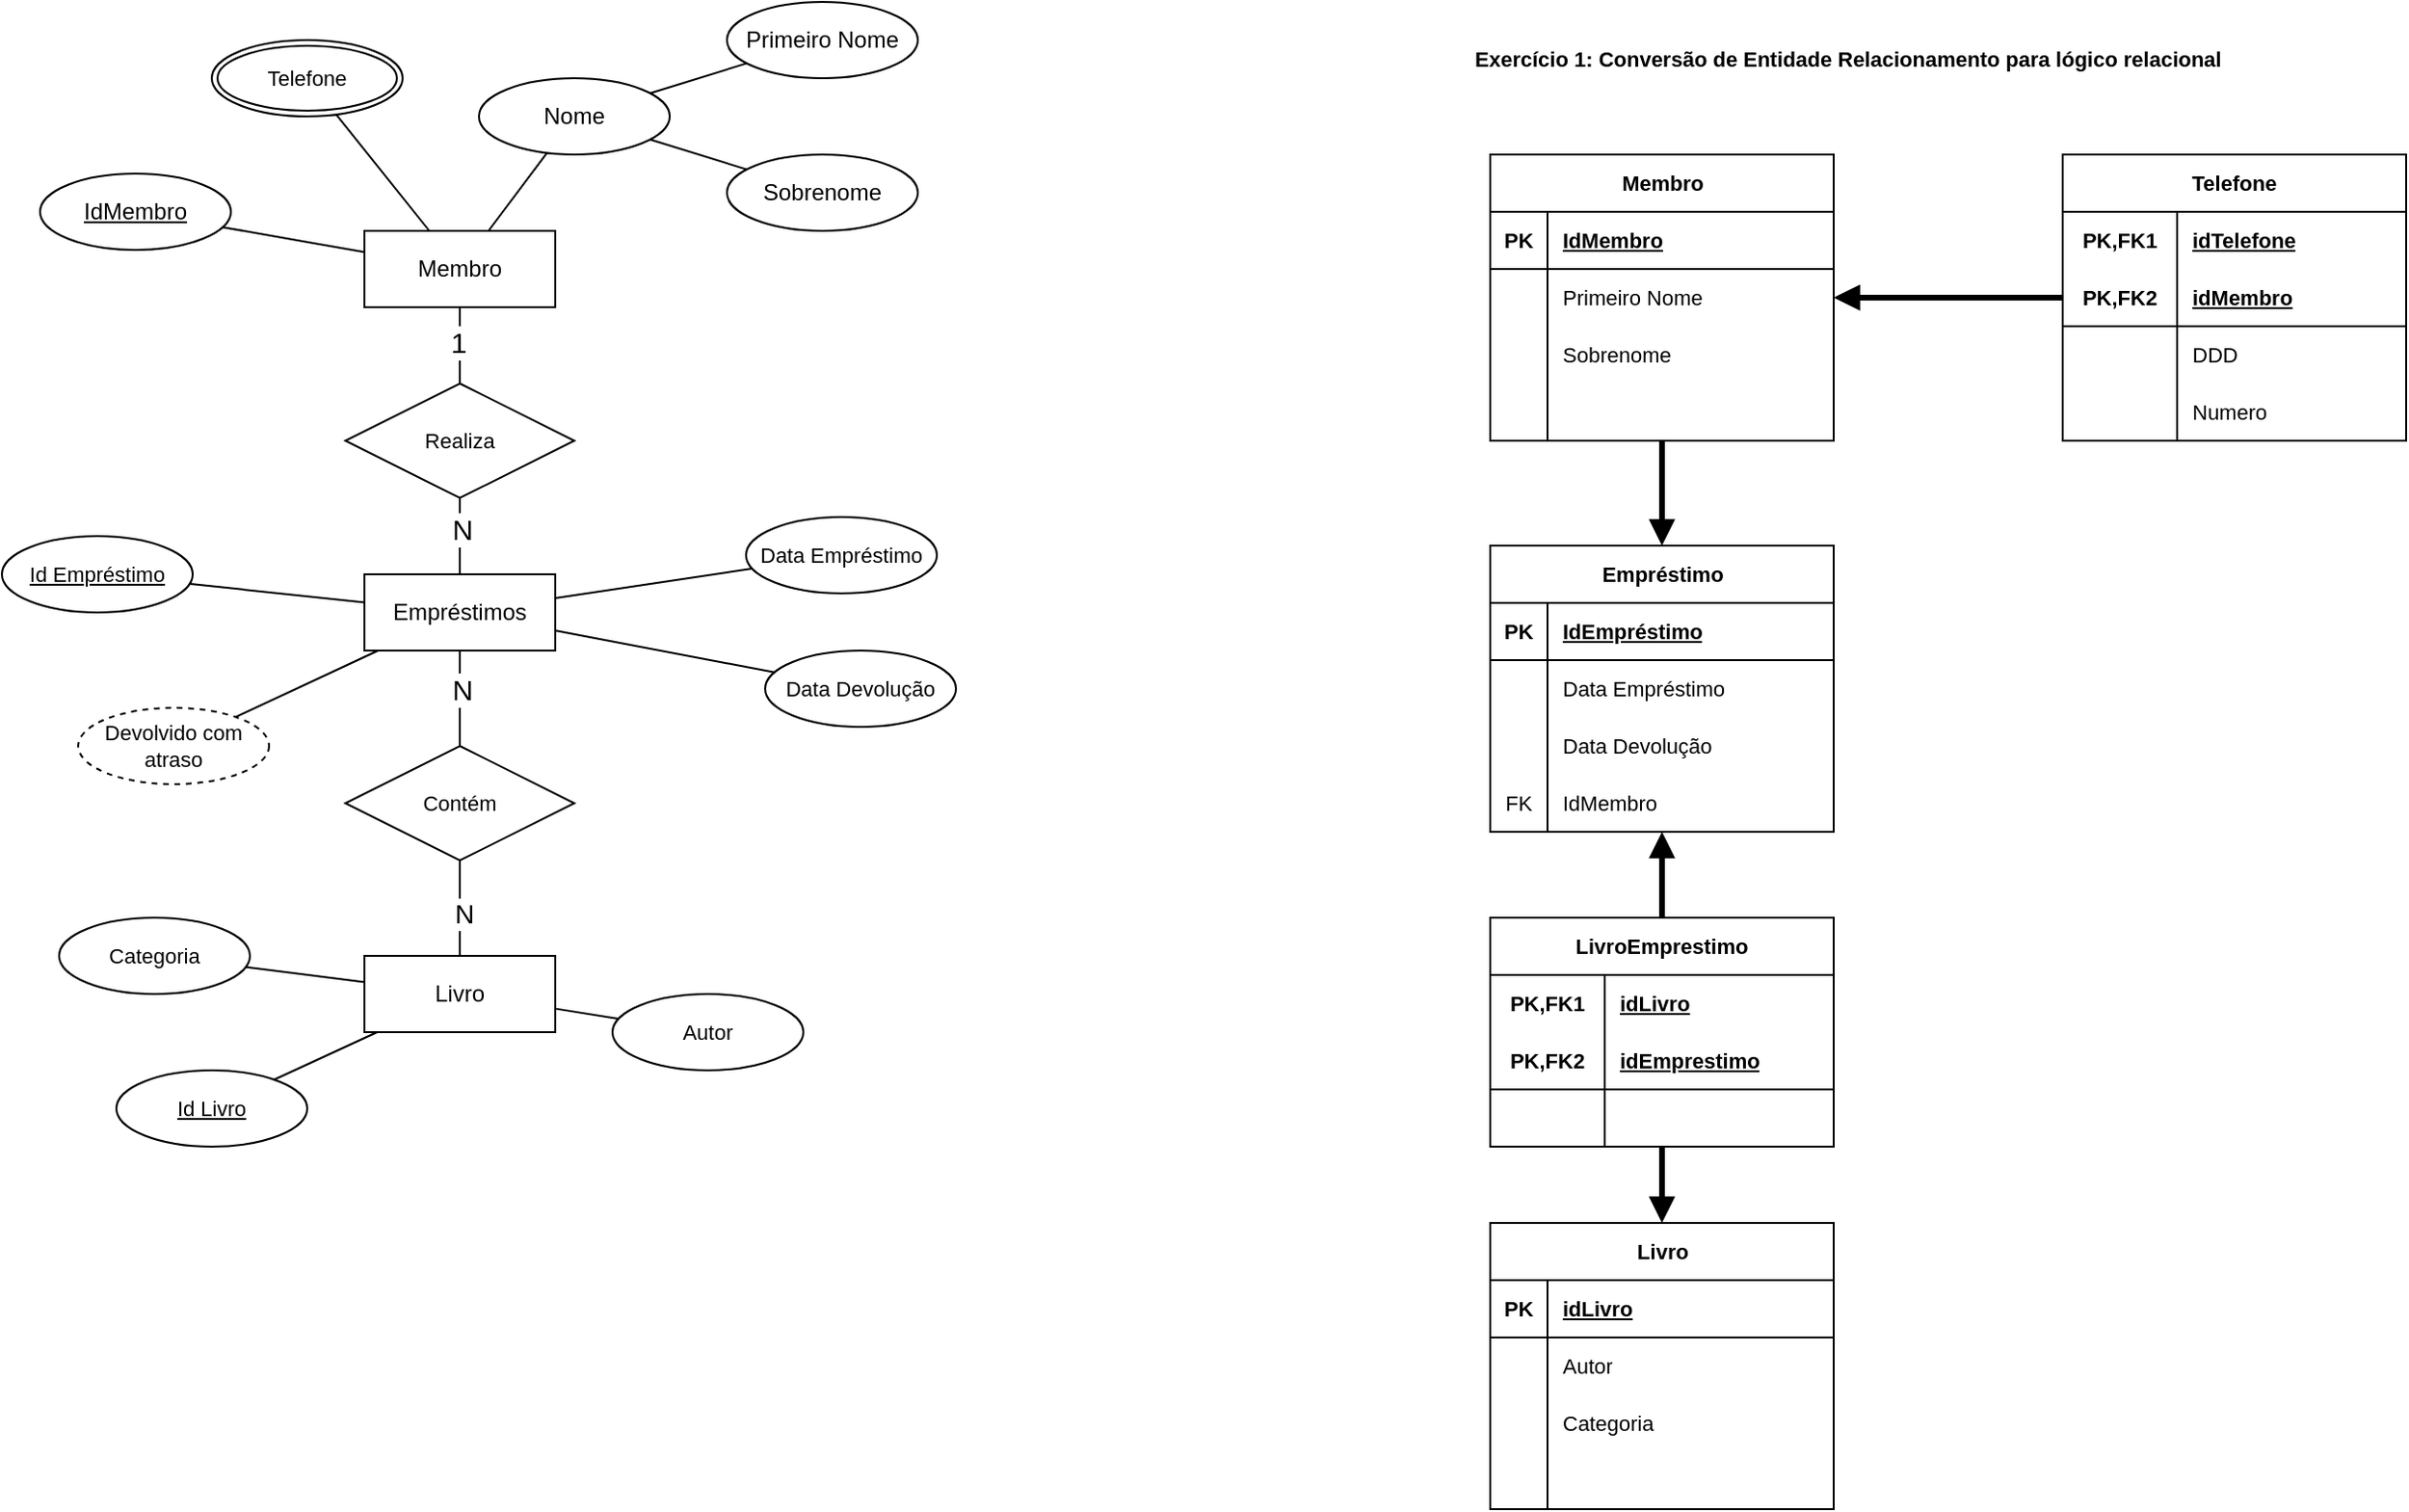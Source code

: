 <mxfile version="22.1.0" type="device">
  <diagram name="Página-1" id="9nFj0yaL9DSzwrOkhCFf">
    <mxGraphModel dx="1893" dy="1245" grid="1" gridSize="10" guides="1" tooltips="1" connect="1" arrows="1" fold="1" page="1" pageScale="1" pageWidth="827" pageHeight="1169" math="0" shadow="0">
      <root>
        <mxCell id="0" />
        <mxCell id="1" parent="0" />
        <mxCell id="gHBHLqNMjjXD6zKQ-vje-1" value="Livro" style="whiteSpace=wrap;html=1;align=center;" vertex="1" parent="1">
          <mxGeometry x="340" y="530" width="100" height="40" as="geometry" />
        </mxCell>
        <mxCell id="gHBHLqNMjjXD6zKQ-vje-32" style="edgeStyle=none;shape=connector;rounded=0;orthogonalLoop=1;jettySize=auto;html=1;labelBackgroundColor=default;strokeColor=default;align=center;verticalAlign=middle;fontFamily=Helvetica;fontSize=15;fontColor=default;endArrow=none;endFill=0;" edge="1" parent="1" source="gHBHLqNMjjXD6zKQ-vje-3" target="gHBHLqNMjjXD6zKQ-vje-22">
          <mxGeometry relative="1" as="geometry" />
        </mxCell>
        <mxCell id="gHBHLqNMjjXD6zKQ-vje-37" value="N" style="edgeLabel;html=1;align=center;verticalAlign=middle;resizable=0;points=[];fontSize=15;fontFamily=Helvetica;fontColor=default;" vertex="1" connectable="0" parent="gHBHLqNMjjXD6zKQ-vje-32">
          <mxGeometry x="0.224" y="-1" relative="1" as="geometry">
            <mxPoint as="offset" />
          </mxGeometry>
        </mxCell>
        <mxCell id="gHBHLqNMjjXD6zKQ-vje-35" style="edgeStyle=none;shape=connector;rounded=0;orthogonalLoop=1;jettySize=auto;html=1;labelBackgroundColor=default;strokeColor=default;align=center;verticalAlign=middle;fontFamily=Helvetica;fontSize=11;fontColor=default;endArrow=none;endFill=0;" edge="1" parent="1" source="gHBHLqNMjjXD6zKQ-vje-3" target="gHBHLqNMjjXD6zKQ-vje-34">
          <mxGeometry relative="1" as="geometry" />
        </mxCell>
        <mxCell id="gHBHLqNMjjXD6zKQ-vje-41" value="N" style="edgeLabel;html=1;align=center;verticalAlign=middle;resizable=0;points=[];fontSize=15;fontFamily=Helvetica;fontColor=default;" vertex="1" connectable="0" parent="gHBHLqNMjjXD6zKQ-vje-35">
          <mxGeometry x="-0.197" y="1" relative="1" as="geometry">
            <mxPoint as="offset" />
          </mxGeometry>
        </mxCell>
        <mxCell id="gHBHLqNMjjXD6zKQ-vje-82" style="edgeStyle=none;shape=connector;rounded=0;orthogonalLoop=1;jettySize=auto;html=1;labelBackgroundColor=default;strokeColor=default;align=center;verticalAlign=middle;fontFamily=Helvetica;fontSize=11;fontColor=default;endArrow=none;endFill=0;" edge="1" parent="1" source="gHBHLqNMjjXD6zKQ-vje-3" target="gHBHLqNMjjXD6zKQ-vje-76">
          <mxGeometry relative="1" as="geometry" />
        </mxCell>
        <mxCell id="gHBHLqNMjjXD6zKQ-vje-83" style="edgeStyle=none;shape=connector;rounded=0;orthogonalLoop=1;jettySize=auto;html=1;labelBackgroundColor=default;strokeColor=default;align=center;verticalAlign=middle;fontFamily=Helvetica;fontSize=11;fontColor=default;endArrow=none;endFill=0;" edge="1" parent="1" source="gHBHLqNMjjXD6zKQ-vje-3" target="gHBHLqNMjjXD6zKQ-vje-79">
          <mxGeometry relative="1" as="geometry" />
        </mxCell>
        <mxCell id="gHBHLqNMjjXD6zKQ-vje-3" value="Empréstimos" style="whiteSpace=wrap;html=1;align=center;" vertex="1" parent="1">
          <mxGeometry x="340" y="330" width="100" height="40" as="geometry" />
        </mxCell>
        <mxCell id="gHBHLqNMjjXD6zKQ-vje-16" style="rounded=0;orthogonalLoop=1;jettySize=auto;html=1;endArrow=none;endFill=0;" edge="1" parent="1" source="gHBHLqNMjjXD6zKQ-vje-5" target="gHBHLqNMjjXD6zKQ-vje-15">
          <mxGeometry relative="1" as="geometry" />
        </mxCell>
        <mxCell id="gHBHLqNMjjXD6zKQ-vje-18" style="edgeStyle=none;shape=connector;rounded=0;orthogonalLoop=1;jettySize=auto;html=1;labelBackgroundColor=default;strokeColor=default;align=center;verticalAlign=middle;fontFamily=Helvetica;fontSize=11;fontColor=default;endArrow=none;endFill=0;" edge="1" parent="1" source="gHBHLqNMjjXD6zKQ-vje-5" target="gHBHLqNMjjXD6zKQ-vje-155">
          <mxGeometry relative="1" as="geometry">
            <mxPoint x="339.806" y="69.612" as="targetPoint" />
          </mxGeometry>
        </mxCell>
        <mxCell id="gHBHLqNMjjXD6zKQ-vje-19" style="edgeStyle=none;shape=connector;rounded=0;orthogonalLoop=1;jettySize=auto;html=1;labelBackgroundColor=default;strokeColor=default;align=center;verticalAlign=middle;fontFamily=Helvetica;fontSize=11;fontColor=default;endArrow=none;endFill=0;" edge="1" parent="1" source="gHBHLqNMjjXD6zKQ-vje-5" target="gHBHLqNMjjXD6zKQ-vje-12">
          <mxGeometry relative="1" as="geometry" />
        </mxCell>
        <mxCell id="gHBHLqNMjjXD6zKQ-vje-30" style="edgeStyle=none;shape=connector;rounded=0;orthogonalLoop=1;jettySize=auto;html=1;labelBackgroundColor=default;strokeColor=default;align=center;verticalAlign=middle;fontFamily=Helvetica;fontSize=11;fontColor=default;endArrow=none;endFill=0;" edge="1" parent="1" source="gHBHLqNMjjXD6zKQ-vje-5" target="gHBHLqNMjjXD6zKQ-vje-22">
          <mxGeometry relative="1" as="geometry" />
        </mxCell>
        <mxCell id="gHBHLqNMjjXD6zKQ-vje-39" value="1" style="edgeLabel;html=1;align=center;verticalAlign=middle;resizable=0;points=[];fontSize=15;fontFamily=Helvetica;fontColor=default;" vertex="1" connectable="0" parent="gHBHLqNMjjXD6zKQ-vje-30">
          <mxGeometry x="-0.102" y="-1" relative="1" as="geometry">
            <mxPoint as="offset" />
          </mxGeometry>
        </mxCell>
        <mxCell id="gHBHLqNMjjXD6zKQ-vje-5" value="Membro" style="whiteSpace=wrap;html=1;align=center;" vertex="1" parent="1">
          <mxGeometry x="340" y="150" width="100" height="40" as="geometry" />
        </mxCell>
        <mxCell id="gHBHLqNMjjXD6zKQ-vje-20" style="edgeStyle=none;shape=connector;rounded=0;orthogonalLoop=1;jettySize=auto;html=1;labelBackgroundColor=default;strokeColor=default;align=center;verticalAlign=middle;fontFamily=Helvetica;fontSize=11;fontColor=default;endArrow=none;endFill=0;" edge="1" parent="1" source="gHBHLqNMjjXD6zKQ-vje-12" target="gHBHLqNMjjXD6zKQ-vje-14">
          <mxGeometry relative="1" as="geometry" />
        </mxCell>
        <mxCell id="gHBHLqNMjjXD6zKQ-vje-21" style="edgeStyle=none;shape=connector;rounded=0;orthogonalLoop=1;jettySize=auto;html=1;labelBackgroundColor=default;strokeColor=default;align=center;verticalAlign=middle;fontFamily=Helvetica;fontSize=11;fontColor=default;endArrow=none;endFill=0;" edge="1" parent="1" source="gHBHLqNMjjXD6zKQ-vje-12" target="gHBHLqNMjjXD6zKQ-vje-13">
          <mxGeometry relative="1" as="geometry" />
        </mxCell>
        <mxCell id="gHBHLqNMjjXD6zKQ-vje-12" value="Nome" style="ellipse;whiteSpace=wrap;html=1;align=center;" vertex="1" parent="1">
          <mxGeometry x="400" y="70" width="100" height="40" as="geometry" />
        </mxCell>
        <mxCell id="gHBHLqNMjjXD6zKQ-vje-13" value="Primeiro Nome" style="ellipse;whiteSpace=wrap;html=1;align=center;" vertex="1" parent="1">
          <mxGeometry x="530" y="30" width="100" height="40" as="geometry" />
        </mxCell>
        <mxCell id="gHBHLqNMjjXD6zKQ-vje-14" value="Sobrenome" style="ellipse;whiteSpace=wrap;html=1;align=center;" vertex="1" parent="1">
          <mxGeometry x="530" y="110" width="100" height="40" as="geometry" />
        </mxCell>
        <mxCell id="gHBHLqNMjjXD6zKQ-vje-15" value="IdMembro" style="ellipse;whiteSpace=wrap;html=1;align=center;fontStyle=4;" vertex="1" parent="1">
          <mxGeometry x="170" y="120" width="100" height="40" as="geometry" />
        </mxCell>
        <mxCell id="gHBHLqNMjjXD6zKQ-vje-22" value="Realiza" style="shape=rhombus;perimeter=rhombusPerimeter;whiteSpace=wrap;html=1;align=center;fontFamily=Helvetica;fontSize=11;fontColor=default;" vertex="1" parent="1">
          <mxGeometry x="330" y="230" width="120" height="60" as="geometry" />
        </mxCell>
        <mxCell id="gHBHLqNMjjXD6zKQ-vje-25" style="edgeStyle=none;shape=connector;rounded=0;orthogonalLoop=1;jettySize=auto;html=1;labelBackgroundColor=default;strokeColor=default;align=center;verticalAlign=middle;fontFamily=Helvetica;fontSize=11;fontColor=default;endArrow=none;endFill=0;" edge="1" parent="1" source="gHBHLqNMjjXD6zKQ-vje-42" target="gHBHLqNMjjXD6zKQ-vje-1">
          <mxGeometry relative="1" as="geometry">
            <mxPoint x="490" y="550" as="sourcePoint" />
          </mxGeometry>
        </mxCell>
        <mxCell id="gHBHLqNMjjXD6zKQ-vje-36" style="edgeStyle=none;shape=connector;rounded=0;orthogonalLoop=1;jettySize=auto;html=1;labelBackgroundColor=default;strokeColor=default;align=center;verticalAlign=middle;fontFamily=Helvetica;fontSize=11;fontColor=default;endArrow=none;endFill=0;" edge="1" parent="1" source="gHBHLqNMjjXD6zKQ-vje-34" target="gHBHLqNMjjXD6zKQ-vje-1">
          <mxGeometry relative="1" as="geometry" />
        </mxCell>
        <mxCell id="gHBHLqNMjjXD6zKQ-vje-40" value="N" style="edgeLabel;html=1;align=center;verticalAlign=middle;resizable=0;points=[];fontSize=14;fontFamily=Helvetica;fontColor=default;" vertex="1" connectable="0" parent="gHBHLqNMjjXD6zKQ-vje-36">
          <mxGeometry x="0.094" y="2" relative="1" as="geometry">
            <mxPoint as="offset" />
          </mxGeometry>
        </mxCell>
        <mxCell id="gHBHLqNMjjXD6zKQ-vje-34" value="Contém" style="shape=rhombus;perimeter=rhombusPerimeter;whiteSpace=wrap;html=1;align=center;fontFamily=Helvetica;fontSize=11;fontColor=default;" vertex="1" parent="1">
          <mxGeometry x="330" y="420" width="120" height="60" as="geometry" />
        </mxCell>
        <mxCell id="gHBHLqNMjjXD6zKQ-vje-42" value="Autor" style="ellipse;whiteSpace=wrap;html=1;align=center;fontFamily=Helvetica;fontSize=11;fontColor=default;" vertex="1" parent="1">
          <mxGeometry x="470" y="550" width="100" height="40" as="geometry" />
        </mxCell>
        <mxCell id="gHBHLqNMjjXD6zKQ-vje-47" style="edgeStyle=none;shape=connector;rounded=0;orthogonalLoop=1;jettySize=auto;html=1;labelBackgroundColor=default;strokeColor=default;align=center;verticalAlign=middle;fontFamily=Helvetica;fontSize=11;fontColor=default;endArrow=none;endFill=0;" edge="1" parent="1" source="gHBHLqNMjjXD6zKQ-vje-46" target="gHBHLqNMjjXD6zKQ-vje-1">
          <mxGeometry relative="1" as="geometry" />
        </mxCell>
        <mxCell id="gHBHLqNMjjXD6zKQ-vje-46" value="Id Livro" style="ellipse;whiteSpace=wrap;html=1;align=center;fontStyle=4;fontFamily=Helvetica;fontSize=11;fontColor=default;" vertex="1" parent="1">
          <mxGeometry x="210" y="590" width="100" height="40" as="geometry" />
        </mxCell>
        <mxCell id="gHBHLqNMjjXD6zKQ-vje-171" style="edgeStyle=none;shape=connector;rounded=0;orthogonalLoop=1;jettySize=auto;html=1;entryX=0.5;entryY=0;entryDx=0;entryDy=0;labelBackgroundColor=default;strokeColor=default;strokeWidth=3;align=center;verticalAlign=middle;fontFamily=Helvetica;fontSize=11;fontColor=default;endArrow=block;endFill=1;" edge="1" parent="1" source="gHBHLqNMjjXD6zKQ-vje-50" target="gHBHLqNMjjXD6zKQ-vje-63">
          <mxGeometry relative="1" as="geometry" />
        </mxCell>
        <mxCell id="gHBHLqNMjjXD6zKQ-vje-50" value="Membro" style="shape=table;startSize=30;container=1;collapsible=1;childLayout=tableLayout;fixedRows=1;rowLines=0;fontStyle=1;align=center;resizeLast=1;html=1;fontFamily=Helvetica;fontSize=11;fontColor=default;" vertex="1" parent="1">
          <mxGeometry x="930" y="110" width="180" height="150" as="geometry" />
        </mxCell>
        <mxCell id="gHBHLqNMjjXD6zKQ-vje-51" value="" style="shape=tableRow;horizontal=0;startSize=0;swimlaneHead=0;swimlaneBody=0;fillColor=none;collapsible=0;dropTarget=0;points=[[0,0.5],[1,0.5]];portConstraint=eastwest;top=0;left=0;right=0;bottom=1;fontFamily=Helvetica;fontSize=11;fontColor=default;" vertex="1" parent="gHBHLqNMjjXD6zKQ-vje-50">
          <mxGeometry y="30" width="180" height="30" as="geometry" />
        </mxCell>
        <mxCell id="gHBHLqNMjjXD6zKQ-vje-52" value="PK" style="shape=partialRectangle;connectable=0;fillColor=none;top=0;left=0;bottom=0;right=0;fontStyle=1;overflow=hidden;whiteSpace=wrap;html=1;fontFamily=Helvetica;fontSize=11;fontColor=default;" vertex="1" parent="gHBHLqNMjjXD6zKQ-vje-51">
          <mxGeometry width="30" height="30" as="geometry">
            <mxRectangle width="30" height="30" as="alternateBounds" />
          </mxGeometry>
        </mxCell>
        <mxCell id="gHBHLqNMjjXD6zKQ-vje-53" value="IdMembro" style="shape=partialRectangle;connectable=0;fillColor=none;top=0;left=0;bottom=0;right=0;align=left;spacingLeft=6;fontStyle=5;overflow=hidden;whiteSpace=wrap;html=1;fontFamily=Helvetica;fontSize=11;fontColor=default;" vertex="1" parent="gHBHLqNMjjXD6zKQ-vje-51">
          <mxGeometry x="30" width="150" height="30" as="geometry">
            <mxRectangle width="150" height="30" as="alternateBounds" />
          </mxGeometry>
        </mxCell>
        <mxCell id="gHBHLqNMjjXD6zKQ-vje-54" value="" style="shape=tableRow;horizontal=0;startSize=0;swimlaneHead=0;swimlaneBody=0;fillColor=none;collapsible=0;dropTarget=0;points=[[0,0.5],[1,0.5]];portConstraint=eastwest;top=0;left=0;right=0;bottom=0;fontFamily=Helvetica;fontSize=11;fontColor=default;" vertex="1" parent="gHBHLqNMjjXD6zKQ-vje-50">
          <mxGeometry y="60" width="180" height="30" as="geometry" />
        </mxCell>
        <mxCell id="gHBHLqNMjjXD6zKQ-vje-55" value="" style="shape=partialRectangle;connectable=0;fillColor=none;top=0;left=0;bottom=0;right=0;editable=1;overflow=hidden;whiteSpace=wrap;html=1;fontFamily=Helvetica;fontSize=11;fontColor=default;" vertex="1" parent="gHBHLqNMjjXD6zKQ-vje-54">
          <mxGeometry width="30" height="30" as="geometry">
            <mxRectangle width="30" height="30" as="alternateBounds" />
          </mxGeometry>
        </mxCell>
        <mxCell id="gHBHLqNMjjXD6zKQ-vje-56" value="Primeiro Nome" style="shape=partialRectangle;connectable=0;fillColor=none;top=0;left=0;bottom=0;right=0;align=left;spacingLeft=6;overflow=hidden;whiteSpace=wrap;html=1;fontFamily=Helvetica;fontSize=11;fontColor=default;" vertex="1" parent="gHBHLqNMjjXD6zKQ-vje-54">
          <mxGeometry x="30" width="150" height="30" as="geometry">
            <mxRectangle width="150" height="30" as="alternateBounds" />
          </mxGeometry>
        </mxCell>
        <mxCell id="gHBHLqNMjjXD6zKQ-vje-57" value="" style="shape=tableRow;horizontal=0;startSize=0;swimlaneHead=0;swimlaneBody=0;fillColor=none;collapsible=0;dropTarget=0;points=[[0,0.5],[1,0.5]];portConstraint=eastwest;top=0;left=0;right=0;bottom=0;fontFamily=Helvetica;fontSize=11;fontColor=default;" vertex="1" parent="gHBHLqNMjjXD6zKQ-vje-50">
          <mxGeometry y="90" width="180" height="30" as="geometry" />
        </mxCell>
        <mxCell id="gHBHLqNMjjXD6zKQ-vje-58" value="" style="shape=partialRectangle;connectable=0;fillColor=none;top=0;left=0;bottom=0;right=0;editable=1;overflow=hidden;whiteSpace=wrap;html=1;fontFamily=Helvetica;fontSize=11;fontColor=default;" vertex="1" parent="gHBHLqNMjjXD6zKQ-vje-57">
          <mxGeometry width="30" height="30" as="geometry">
            <mxRectangle width="30" height="30" as="alternateBounds" />
          </mxGeometry>
        </mxCell>
        <mxCell id="gHBHLqNMjjXD6zKQ-vje-59" value="Sobrenome" style="shape=partialRectangle;connectable=0;fillColor=none;top=0;left=0;bottom=0;right=0;align=left;spacingLeft=6;overflow=hidden;whiteSpace=wrap;html=1;fontFamily=Helvetica;fontSize=11;fontColor=default;" vertex="1" parent="gHBHLqNMjjXD6zKQ-vje-57">
          <mxGeometry x="30" width="150" height="30" as="geometry">
            <mxRectangle width="150" height="30" as="alternateBounds" />
          </mxGeometry>
        </mxCell>
        <mxCell id="gHBHLqNMjjXD6zKQ-vje-60" value="" style="shape=tableRow;horizontal=0;startSize=0;swimlaneHead=0;swimlaneBody=0;fillColor=none;collapsible=0;dropTarget=0;points=[[0,0.5],[1,0.5]];portConstraint=eastwest;top=0;left=0;right=0;bottom=0;fontFamily=Helvetica;fontSize=11;fontColor=default;" vertex="1" parent="gHBHLqNMjjXD6zKQ-vje-50">
          <mxGeometry y="120" width="180" height="30" as="geometry" />
        </mxCell>
        <mxCell id="gHBHLqNMjjXD6zKQ-vje-61" value="" style="shape=partialRectangle;connectable=0;fillColor=none;top=0;left=0;bottom=0;right=0;editable=1;overflow=hidden;whiteSpace=wrap;html=1;fontFamily=Helvetica;fontSize=11;fontColor=default;" vertex="1" parent="gHBHLqNMjjXD6zKQ-vje-60">
          <mxGeometry width="30" height="30" as="geometry">
            <mxRectangle width="30" height="30" as="alternateBounds" />
          </mxGeometry>
        </mxCell>
        <mxCell id="gHBHLqNMjjXD6zKQ-vje-62" value="" style="shape=partialRectangle;connectable=0;fillColor=none;top=0;left=0;bottom=0;right=0;align=left;spacingLeft=6;overflow=hidden;whiteSpace=wrap;html=1;fontFamily=Helvetica;fontSize=11;fontColor=default;" vertex="1" parent="gHBHLqNMjjXD6zKQ-vje-60">
          <mxGeometry x="30" width="150" height="30" as="geometry">
            <mxRectangle width="150" height="30" as="alternateBounds" />
          </mxGeometry>
        </mxCell>
        <mxCell id="gHBHLqNMjjXD6zKQ-vje-63" value="Empréstimo" style="shape=table;startSize=30;container=1;collapsible=1;childLayout=tableLayout;fixedRows=1;rowLines=0;fontStyle=1;align=center;resizeLast=1;html=1;fontFamily=Helvetica;fontSize=11;fontColor=default;" vertex="1" parent="1">
          <mxGeometry x="930" y="315" width="180" height="150" as="geometry" />
        </mxCell>
        <mxCell id="gHBHLqNMjjXD6zKQ-vje-64" value="" style="shape=tableRow;horizontal=0;startSize=0;swimlaneHead=0;swimlaneBody=0;fillColor=none;collapsible=0;dropTarget=0;points=[[0,0.5],[1,0.5]];portConstraint=eastwest;top=0;left=0;right=0;bottom=1;fontFamily=Helvetica;fontSize=11;fontColor=default;" vertex="1" parent="gHBHLqNMjjXD6zKQ-vje-63">
          <mxGeometry y="30" width="180" height="30" as="geometry" />
        </mxCell>
        <mxCell id="gHBHLqNMjjXD6zKQ-vje-65" value="PK" style="shape=partialRectangle;connectable=0;fillColor=none;top=0;left=0;bottom=0;right=0;fontStyle=1;overflow=hidden;whiteSpace=wrap;html=1;fontFamily=Helvetica;fontSize=11;fontColor=default;" vertex="1" parent="gHBHLqNMjjXD6zKQ-vje-64">
          <mxGeometry width="30" height="30" as="geometry">
            <mxRectangle width="30" height="30" as="alternateBounds" />
          </mxGeometry>
        </mxCell>
        <mxCell id="gHBHLqNMjjXD6zKQ-vje-66" value="IdEmpréstimo" style="shape=partialRectangle;connectable=0;fillColor=none;top=0;left=0;bottom=0;right=0;align=left;spacingLeft=6;fontStyle=5;overflow=hidden;whiteSpace=wrap;html=1;fontFamily=Helvetica;fontSize=11;fontColor=default;" vertex="1" parent="gHBHLqNMjjXD6zKQ-vje-64">
          <mxGeometry x="30" width="150" height="30" as="geometry">
            <mxRectangle width="150" height="30" as="alternateBounds" />
          </mxGeometry>
        </mxCell>
        <mxCell id="gHBHLqNMjjXD6zKQ-vje-67" value="" style="shape=tableRow;horizontal=0;startSize=0;swimlaneHead=0;swimlaneBody=0;fillColor=none;collapsible=0;dropTarget=0;points=[[0,0.5],[1,0.5]];portConstraint=eastwest;top=0;left=0;right=0;bottom=0;fontFamily=Helvetica;fontSize=11;fontColor=default;" vertex="1" parent="gHBHLqNMjjXD6zKQ-vje-63">
          <mxGeometry y="60" width="180" height="30" as="geometry" />
        </mxCell>
        <mxCell id="gHBHLqNMjjXD6zKQ-vje-68" value="" style="shape=partialRectangle;connectable=0;fillColor=none;top=0;left=0;bottom=0;right=0;editable=1;overflow=hidden;whiteSpace=wrap;html=1;fontFamily=Helvetica;fontSize=11;fontColor=default;" vertex="1" parent="gHBHLqNMjjXD6zKQ-vje-67">
          <mxGeometry width="30" height="30" as="geometry">
            <mxRectangle width="30" height="30" as="alternateBounds" />
          </mxGeometry>
        </mxCell>
        <mxCell id="gHBHLqNMjjXD6zKQ-vje-69" value="Data Empréstimo" style="shape=partialRectangle;connectable=0;fillColor=none;top=0;left=0;bottom=0;right=0;align=left;spacingLeft=6;overflow=hidden;whiteSpace=wrap;html=1;fontFamily=Helvetica;fontSize=11;fontColor=default;" vertex="1" parent="gHBHLqNMjjXD6zKQ-vje-67">
          <mxGeometry x="30" width="150" height="30" as="geometry">
            <mxRectangle width="150" height="30" as="alternateBounds" />
          </mxGeometry>
        </mxCell>
        <mxCell id="gHBHLqNMjjXD6zKQ-vje-70" value="" style="shape=tableRow;horizontal=0;startSize=0;swimlaneHead=0;swimlaneBody=0;fillColor=none;collapsible=0;dropTarget=0;points=[[0,0.5],[1,0.5]];portConstraint=eastwest;top=0;left=0;right=0;bottom=0;fontFamily=Helvetica;fontSize=11;fontColor=default;" vertex="1" parent="gHBHLqNMjjXD6zKQ-vje-63">
          <mxGeometry y="90" width="180" height="30" as="geometry" />
        </mxCell>
        <mxCell id="gHBHLqNMjjXD6zKQ-vje-71" value="" style="shape=partialRectangle;connectable=0;fillColor=none;top=0;left=0;bottom=0;right=0;editable=1;overflow=hidden;whiteSpace=wrap;html=1;fontFamily=Helvetica;fontSize=11;fontColor=default;" vertex="1" parent="gHBHLqNMjjXD6zKQ-vje-70">
          <mxGeometry width="30" height="30" as="geometry">
            <mxRectangle width="30" height="30" as="alternateBounds" />
          </mxGeometry>
        </mxCell>
        <mxCell id="gHBHLqNMjjXD6zKQ-vje-72" value="Data Devolução" style="shape=partialRectangle;connectable=0;fillColor=none;top=0;left=0;bottom=0;right=0;align=left;spacingLeft=6;overflow=hidden;whiteSpace=wrap;html=1;fontFamily=Helvetica;fontSize=11;fontColor=default;" vertex="1" parent="gHBHLqNMjjXD6zKQ-vje-70">
          <mxGeometry x="30" width="150" height="30" as="geometry">
            <mxRectangle width="150" height="30" as="alternateBounds" />
          </mxGeometry>
        </mxCell>
        <mxCell id="gHBHLqNMjjXD6zKQ-vje-73" value="" style="shape=tableRow;horizontal=0;startSize=0;swimlaneHead=0;swimlaneBody=0;fillColor=none;collapsible=0;dropTarget=0;points=[[0,0.5],[1,0.5]];portConstraint=eastwest;top=0;left=0;right=0;bottom=0;fontFamily=Helvetica;fontSize=11;fontColor=default;" vertex="1" parent="gHBHLqNMjjXD6zKQ-vje-63">
          <mxGeometry y="120" width="180" height="30" as="geometry" />
        </mxCell>
        <mxCell id="gHBHLqNMjjXD6zKQ-vje-74" value="FK" style="shape=partialRectangle;connectable=0;fillColor=none;top=0;left=0;bottom=0;right=0;editable=1;overflow=hidden;whiteSpace=wrap;html=1;fontFamily=Helvetica;fontSize=11;fontColor=default;" vertex="1" parent="gHBHLqNMjjXD6zKQ-vje-73">
          <mxGeometry width="30" height="30" as="geometry">
            <mxRectangle width="30" height="30" as="alternateBounds" />
          </mxGeometry>
        </mxCell>
        <mxCell id="gHBHLqNMjjXD6zKQ-vje-75" value="IdMembro" style="shape=partialRectangle;connectable=0;fillColor=none;top=0;left=0;bottom=0;right=0;align=left;spacingLeft=6;overflow=hidden;whiteSpace=wrap;html=1;fontFamily=Helvetica;fontSize=11;fontColor=default;" vertex="1" parent="gHBHLqNMjjXD6zKQ-vje-73">
          <mxGeometry x="30" width="150" height="30" as="geometry">
            <mxRectangle width="150" height="30" as="alternateBounds" />
          </mxGeometry>
        </mxCell>
        <mxCell id="gHBHLqNMjjXD6zKQ-vje-76" value="Data Empréstimo" style="ellipse;whiteSpace=wrap;html=1;align=center;fontFamily=Helvetica;fontSize=11;fontColor=default;" vertex="1" parent="1">
          <mxGeometry x="540" y="300" width="100" height="40" as="geometry" />
        </mxCell>
        <mxCell id="gHBHLqNMjjXD6zKQ-vje-78" style="edgeStyle=none;shape=connector;rounded=0;orthogonalLoop=1;jettySize=auto;html=1;labelBackgroundColor=default;strokeColor=default;align=center;verticalAlign=middle;fontFamily=Helvetica;fontSize=11;fontColor=default;endArrow=none;endFill=0;" edge="1" parent="1" source="gHBHLqNMjjXD6zKQ-vje-77" target="gHBHLqNMjjXD6zKQ-vje-3">
          <mxGeometry relative="1" as="geometry" />
        </mxCell>
        <mxCell id="gHBHLqNMjjXD6zKQ-vje-77" value="Id Empréstimo" style="ellipse;whiteSpace=wrap;html=1;align=center;fontStyle=4;fontFamily=Helvetica;fontSize=11;fontColor=default;" vertex="1" parent="1">
          <mxGeometry x="150" y="310" width="100" height="40" as="geometry" />
        </mxCell>
        <mxCell id="gHBHLqNMjjXD6zKQ-vje-79" value="Data Devolução" style="ellipse;whiteSpace=wrap;html=1;align=center;fontFamily=Helvetica;fontSize=11;fontColor=default;" vertex="1" parent="1">
          <mxGeometry x="550" y="370" width="100" height="40" as="geometry" />
        </mxCell>
        <mxCell id="gHBHLqNMjjXD6zKQ-vje-81" style="edgeStyle=none;shape=connector;rounded=0;orthogonalLoop=1;jettySize=auto;html=1;labelBackgroundColor=default;strokeColor=default;align=center;verticalAlign=middle;fontFamily=Helvetica;fontSize=11;fontColor=default;endArrow=none;endFill=0;" edge="1" parent="1" source="gHBHLqNMjjXD6zKQ-vje-80" target="gHBHLqNMjjXD6zKQ-vje-3">
          <mxGeometry relative="1" as="geometry" />
        </mxCell>
        <mxCell id="gHBHLqNMjjXD6zKQ-vje-80" value="Devolvido com atraso" style="ellipse;whiteSpace=wrap;html=1;align=center;dashed=1;fontFamily=Helvetica;fontSize=11;fontColor=default;" vertex="1" parent="1">
          <mxGeometry x="190" y="400" width="100" height="40" as="geometry" />
        </mxCell>
        <mxCell id="gHBHLqNMjjXD6zKQ-vje-84" value="Livro" style="shape=table;startSize=30;container=1;collapsible=1;childLayout=tableLayout;fixedRows=1;rowLines=0;fontStyle=1;align=center;resizeLast=1;html=1;fontFamily=Helvetica;fontSize=11;fontColor=default;" vertex="1" parent="1">
          <mxGeometry x="930" y="670" width="180" height="150" as="geometry" />
        </mxCell>
        <mxCell id="gHBHLqNMjjXD6zKQ-vje-85" value="" style="shape=tableRow;horizontal=0;startSize=0;swimlaneHead=0;swimlaneBody=0;fillColor=none;collapsible=0;dropTarget=0;points=[[0,0.5],[1,0.5]];portConstraint=eastwest;top=0;left=0;right=0;bottom=1;fontFamily=Helvetica;fontSize=11;fontColor=default;" vertex="1" parent="gHBHLqNMjjXD6zKQ-vje-84">
          <mxGeometry y="30" width="180" height="30" as="geometry" />
        </mxCell>
        <mxCell id="gHBHLqNMjjXD6zKQ-vje-86" value="PK" style="shape=partialRectangle;connectable=0;fillColor=none;top=0;left=0;bottom=0;right=0;fontStyle=1;overflow=hidden;whiteSpace=wrap;html=1;fontFamily=Helvetica;fontSize=11;fontColor=default;" vertex="1" parent="gHBHLqNMjjXD6zKQ-vje-85">
          <mxGeometry width="30" height="30" as="geometry">
            <mxRectangle width="30" height="30" as="alternateBounds" />
          </mxGeometry>
        </mxCell>
        <mxCell id="gHBHLqNMjjXD6zKQ-vje-87" value="idLivro" style="shape=partialRectangle;connectable=0;fillColor=none;top=0;left=0;bottom=0;right=0;align=left;spacingLeft=6;fontStyle=5;overflow=hidden;whiteSpace=wrap;html=1;fontFamily=Helvetica;fontSize=11;fontColor=default;" vertex="1" parent="gHBHLqNMjjXD6zKQ-vje-85">
          <mxGeometry x="30" width="150" height="30" as="geometry">
            <mxRectangle width="150" height="30" as="alternateBounds" />
          </mxGeometry>
        </mxCell>
        <mxCell id="gHBHLqNMjjXD6zKQ-vje-88" value="" style="shape=tableRow;horizontal=0;startSize=0;swimlaneHead=0;swimlaneBody=0;fillColor=none;collapsible=0;dropTarget=0;points=[[0,0.5],[1,0.5]];portConstraint=eastwest;top=0;left=0;right=0;bottom=0;fontFamily=Helvetica;fontSize=11;fontColor=default;" vertex="1" parent="gHBHLqNMjjXD6zKQ-vje-84">
          <mxGeometry y="60" width="180" height="30" as="geometry" />
        </mxCell>
        <mxCell id="gHBHLqNMjjXD6zKQ-vje-89" value="" style="shape=partialRectangle;connectable=0;fillColor=none;top=0;left=0;bottom=0;right=0;editable=1;overflow=hidden;whiteSpace=wrap;html=1;fontFamily=Helvetica;fontSize=11;fontColor=default;" vertex="1" parent="gHBHLqNMjjXD6zKQ-vje-88">
          <mxGeometry width="30" height="30" as="geometry">
            <mxRectangle width="30" height="30" as="alternateBounds" />
          </mxGeometry>
        </mxCell>
        <mxCell id="gHBHLqNMjjXD6zKQ-vje-90" value="Autor" style="shape=partialRectangle;connectable=0;fillColor=none;top=0;left=0;bottom=0;right=0;align=left;spacingLeft=6;overflow=hidden;whiteSpace=wrap;html=1;fontFamily=Helvetica;fontSize=11;fontColor=default;" vertex="1" parent="gHBHLqNMjjXD6zKQ-vje-88">
          <mxGeometry x="30" width="150" height="30" as="geometry">
            <mxRectangle width="150" height="30" as="alternateBounds" />
          </mxGeometry>
        </mxCell>
        <mxCell id="gHBHLqNMjjXD6zKQ-vje-91" value="" style="shape=tableRow;horizontal=0;startSize=0;swimlaneHead=0;swimlaneBody=0;fillColor=none;collapsible=0;dropTarget=0;points=[[0,0.5],[1,0.5]];portConstraint=eastwest;top=0;left=0;right=0;bottom=0;fontFamily=Helvetica;fontSize=11;fontColor=default;" vertex="1" parent="gHBHLqNMjjXD6zKQ-vje-84">
          <mxGeometry y="90" width="180" height="30" as="geometry" />
        </mxCell>
        <mxCell id="gHBHLqNMjjXD6zKQ-vje-92" value="" style="shape=partialRectangle;connectable=0;fillColor=none;top=0;left=0;bottom=0;right=0;editable=1;overflow=hidden;whiteSpace=wrap;html=1;fontFamily=Helvetica;fontSize=11;fontColor=default;" vertex="1" parent="gHBHLqNMjjXD6zKQ-vje-91">
          <mxGeometry width="30" height="30" as="geometry">
            <mxRectangle width="30" height="30" as="alternateBounds" />
          </mxGeometry>
        </mxCell>
        <mxCell id="gHBHLqNMjjXD6zKQ-vje-93" value="Categoria" style="shape=partialRectangle;connectable=0;fillColor=none;top=0;left=0;bottom=0;right=0;align=left;spacingLeft=6;overflow=hidden;whiteSpace=wrap;html=1;fontFamily=Helvetica;fontSize=11;fontColor=default;" vertex="1" parent="gHBHLqNMjjXD6zKQ-vje-91">
          <mxGeometry x="30" width="150" height="30" as="geometry">
            <mxRectangle width="150" height="30" as="alternateBounds" />
          </mxGeometry>
        </mxCell>
        <mxCell id="gHBHLqNMjjXD6zKQ-vje-94" value="" style="shape=tableRow;horizontal=0;startSize=0;swimlaneHead=0;swimlaneBody=0;fillColor=none;collapsible=0;dropTarget=0;points=[[0,0.5],[1,0.5]];portConstraint=eastwest;top=0;left=0;right=0;bottom=0;fontFamily=Helvetica;fontSize=11;fontColor=default;" vertex="1" parent="gHBHLqNMjjXD6zKQ-vje-84">
          <mxGeometry y="120" width="180" height="30" as="geometry" />
        </mxCell>
        <mxCell id="gHBHLqNMjjXD6zKQ-vje-95" value="" style="shape=partialRectangle;connectable=0;fillColor=none;top=0;left=0;bottom=0;right=0;editable=1;overflow=hidden;whiteSpace=wrap;html=1;fontFamily=Helvetica;fontSize=11;fontColor=default;" vertex="1" parent="gHBHLqNMjjXD6zKQ-vje-94">
          <mxGeometry width="30" height="30" as="geometry">
            <mxRectangle width="30" height="30" as="alternateBounds" />
          </mxGeometry>
        </mxCell>
        <mxCell id="gHBHLqNMjjXD6zKQ-vje-96" value="" style="shape=partialRectangle;connectable=0;fillColor=none;top=0;left=0;bottom=0;right=0;align=left;spacingLeft=6;overflow=hidden;whiteSpace=wrap;html=1;fontFamily=Helvetica;fontSize=11;fontColor=default;" vertex="1" parent="gHBHLqNMjjXD6zKQ-vje-94">
          <mxGeometry x="30" width="150" height="30" as="geometry">
            <mxRectangle width="150" height="30" as="alternateBounds" />
          </mxGeometry>
        </mxCell>
        <mxCell id="gHBHLqNMjjXD6zKQ-vje-99" style="edgeStyle=none;shape=connector;rounded=0;orthogonalLoop=1;jettySize=auto;html=1;labelBackgroundColor=default;strokeColor=default;align=center;verticalAlign=middle;fontFamily=Helvetica;fontSize=11;fontColor=default;endArrow=none;endFill=0;" edge="1" parent="1" source="gHBHLqNMjjXD6zKQ-vje-98" target="gHBHLqNMjjXD6zKQ-vje-1">
          <mxGeometry relative="1" as="geometry" />
        </mxCell>
        <mxCell id="gHBHLqNMjjXD6zKQ-vje-98" value="Categoria" style="ellipse;whiteSpace=wrap;html=1;align=center;fontFamily=Helvetica;fontSize=11;fontColor=default;" vertex="1" parent="1">
          <mxGeometry x="180" y="510" width="100" height="40" as="geometry" />
        </mxCell>
        <mxCell id="gHBHLqNMjjXD6zKQ-vje-173" style="edgeStyle=none;shape=connector;rounded=0;orthogonalLoop=1;jettySize=auto;html=1;labelBackgroundColor=default;strokeColor=default;strokeWidth=3;align=center;verticalAlign=middle;fontFamily=Helvetica;fontSize=11;fontColor=default;endArrow=block;endFill=1;" edge="1" parent="1" source="gHBHLqNMjjXD6zKQ-vje-129" target="gHBHLqNMjjXD6zKQ-vje-63">
          <mxGeometry relative="1" as="geometry" />
        </mxCell>
        <mxCell id="gHBHLqNMjjXD6zKQ-vje-174" style="edgeStyle=none;shape=connector;rounded=0;orthogonalLoop=1;jettySize=auto;html=1;labelBackgroundColor=default;strokeColor=default;strokeWidth=3;align=center;verticalAlign=middle;fontFamily=Helvetica;fontSize=11;fontColor=default;endArrow=block;endFill=1;" edge="1" parent="1" source="gHBHLqNMjjXD6zKQ-vje-129" target="gHBHLqNMjjXD6zKQ-vje-84">
          <mxGeometry relative="1" as="geometry" />
        </mxCell>
        <mxCell id="gHBHLqNMjjXD6zKQ-vje-129" value="LivroEmprestimo" style="shape=table;startSize=30;container=1;collapsible=1;childLayout=tableLayout;fixedRows=1;rowLines=0;fontStyle=1;align=center;resizeLast=1;html=1;whiteSpace=wrap;fontFamily=Helvetica;fontSize=11;fontColor=default;" vertex="1" parent="1">
          <mxGeometry x="930" y="510" width="180" height="120" as="geometry" />
        </mxCell>
        <mxCell id="gHBHLqNMjjXD6zKQ-vje-130" value="" style="shape=tableRow;horizontal=0;startSize=0;swimlaneHead=0;swimlaneBody=0;fillColor=none;collapsible=0;dropTarget=0;points=[[0,0.5],[1,0.5]];portConstraint=eastwest;top=0;left=0;right=0;bottom=0;html=1;fontFamily=Helvetica;fontSize=11;fontColor=default;" vertex="1" parent="gHBHLqNMjjXD6zKQ-vje-129">
          <mxGeometry y="30" width="180" height="30" as="geometry" />
        </mxCell>
        <mxCell id="gHBHLqNMjjXD6zKQ-vje-131" value="PK,FK1" style="shape=partialRectangle;connectable=0;fillColor=none;top=0;left=0;bottom=0;right=0;fontStyle=1;overflow=hidden;html=1;whiteSpace=wrap;fontFamily=Helvetica;fontSize=11;fontColor=default;" vertex="1" parent="gHBHLqNMjjXD6zKQ-vje-130">
          <mxGeometry width="60" height="30" as="geometry">
            <mxRectangle width="60" height="30" as="alternateBounds" />
          </mxGeometry>
        </mxCell>
        <mxCell id="gHBHLqNMjjXD6zKQ-vje-132" value="idLivro" style="shape=partialRectangle;connectable=0;fillColor=none;top=0;left=0;bottom=0;right=0;align=left;spacingLeft=6;fontStyle=5;overflow=hidden;html=1;whiteSpace=wrap;fontFamily=Helvetica;fontSize=11;fontColor=default;" vertex="1" parent="gHBHLqNMjjXD6zKQ-vje-130">
          <mxGeometry x="60" width="120" height="30" as="geometry">
            <mxRectangle width="120" height="30" as="alternateBounds" />
          </mxGeometry>
        </mxCell>
        <mxCell id="gHBHLqNMjjXD6zKQ-vje-133" value="" style="shape=tableRow;horizontal=0;startSize=0;swimlaneHead=0;swimlaneBody=0;fillColor=none;collapsible=0;dropTarget=0;points=[[0,0.5],[1,0.5]];portConstraint=eastwest;top=0;left=0;right=0;bottom=1;html=1;fontFamily=Helvetica;fontSize=11;fontColor=default;" vertex="1" parent="gHBHLqNMjjXD6zKQ-vje-129">
          <mxGeometry y="60" width="180" height="30" as="geometry" />
        </mxCell>
        <mxCell id="gHBHLqNMjjXD6zKQ-vje-134" value="PK,FK2" style="shape=partialRectangle;connectable=0;fillColor=none;top=0;left=0;bottom=0;right=0;fontStyle=1;overflow=hidden;html=1;whiteSpace=wrap;fontFamily=Helvetica;fontSize=11;fontColor=default;" vertex="1" parent="gHBHLqNMjjXD6zKQ-vje-133">
          <mxGeometry width="60" height="30" as="geometry">
            <mxRectangle width="60" height="30" as="alternateBounds" />
          </mxGeometry>
        </mxCell>
        <mxCell id="gHBHLqNMjjXD6zKQ-vje-135" value="idEmprestimo" style="shape=partialRectangle;connectable=0;fillColor=none;top=0;left=0;bottom=0;right=0;align=left;spacingLeft=6;fontStyle=5;overflow=hidden;html=1;whiteSpace=wrap;fontFamily=Helvetica;fontSize=11;fontColor=default;" vertex="1" parent="gHBHLqNMjjXD6zKQ-vje-133">
          <mxGeometry x="60" width="120" height="30" as="geometry">
            <mxRectangle width="120" height="30" as="alternateBounds" />
          </mxGeometry>
        </mxCell>
        <mxCell id="gHBHLqNMjjXD6zKQ-vje-139" value="" style="shape=tableRow;horizontal=0;startSize=0;swimlaneHead=0;swimlaneBody=0;fillColor=none;collapsible=0;dropTarget=0;points=[[0,0.5],[1,0.5]];portConstraint=eastwest;top=0;left=0;right=0;bottom=0;html=1;fontFamily=Helvetica;fontSize=11;fontColor=default;" vertex="1" parent="gHBHLqNMjjXD6zKQ-vje-129">
          <mxGeometry y="90" width="180" height="30" as="geometry" />
        </mxCell>
        <mxCell id="gHBHLqNMjjXD6zKQ-vje-140" value="" style="shape=partialRectangle;connectable=0;fillColor=none;top=0;left=0;bottom=0;right=0;editable=1;overflow=hidden;html=1;whiteSpace=wrap;fontFamily=Helvetica;fontSize=11;fontColor=default;" vertex="1" parent="gHBHLqNMjjXD6zKQ-vje-139">
          <mxGeometry width="60" height="30" as="geometry">
            <mxRectangle width="60" height="30" as="alternateBounds" />
          </mxGeometry>
        </mxCell>
        <mxCell id="gHBHLqNMjjXD6zKQ-vje-141" value="" style="shape=partialRectangle;connectable=0;fillColor=none;top=0;left=0;bottom=0;right=0;align=left;spacingLeft=6;overflow=hidden;html=1;whiteSpace=wrap;fontFamily=Helvetica;fontSize=11;fontColor=default;" vertex="1" parent="gHBHLqNMjjXD6zKQ-vje-139">
          <mxGeometry x="60" width="120" height="30" as="geometry">
            <mxRectangle width="120" height="30" as="alternateBounds" />
          </mxGeometry>
        </mxCell>
        <mxCell id="gHBHLqNMjjXD6zKQ-vje-155" value="Telefone" style="ellipse;shape=doubleEllipse;margin=3;whiteSpace=wrap;html=1;align=center;fontFamily=Helvetica;fontSize=11;fontColor=default;" vertex="1" parent="1">
          <mxGeometry x="260" y="50" width="100" height="40" as="geometry" />
        </mxCell>
        <mxCell id="gHBHLqNMjjXD6zKQ-vje-170" style="edgeStyle=none;shape=connector;rounded=0;orthogonalLoop=1;jettySize=auto;html=1;labelBackgroundColor=default;strokeColor=default;align=center;verticalAlign=middle;fontFamily=Helvetica;fontSize=11;fontColor=default;endArrow=block;endFill=1;strokeWidth=3;" edge="1" parent="1" source="gHBHLqNMjjXD6zKQ-vje-156" target="gHBHLqNMjjXD6zKQ-vje-50">
          <mxGeometry relative="1" as="geometry" />
        </mxCell>
        <mxCell id="gHBHLqNMjjXD6zKQ-vje-156" value="Telefone" style="shape=table;startSize=30;container=1;collapsible=1;childLayout=tableLayout;fixedRows=1;rowLines=0;fontStyle=1;align=center;resizeLast=1;html=1;whiteSpace=wrap;fontFamily=Helvetica;fontSize=11;fontColor=default;" vertex="1" parent="1">
          <mxGeometry x="1230" y="110" width="180" height="150" as="geometry" />
        </mxCell>
        <mxCell id="gHBHLqNMjjXD6zKQ-vje-157" value="" style="shape=tableRow;horizontal=0;startSize=0;swimlaneHead=0;swimlaneBody=0;fillColor=none;collapsible=0;dropTarget=0;points=[[0,0.5],[1,0.5]];portConstraint=eastwest;top=0;left=0;right=0;bottom=0;html=1;fontFamily=Helvetica;fontSize=11;fontColor=default;" vertex="1" parent="gHBHLqNMjjXD6zKQ-vje-156">
          <mxGeometry y="30" width="180" height="30" as="geometry" />
        </mxCell>
        <mxCell id="gHBHLqNMjjXD6zKQ-vje-158" value="PK,FK1" style="shape=partialRectangle;connectable=0;fillColor=none;top=0;left=0;bottom=0;right=0;fontStyle=1;overflow=hidden;html=1;whiteSpace=wrap;fontFamily=Helvetica;fontSize=11;fontColor=default;" vertex="1" parent="gHBHLqNMjjXD6zKQ-vje-157">
          <mxGeometry width="60" height="30" as="geometry">
            <mxRectangle width="60" height="30" as="alternateBounds" />
          </mxGeometry>
        </mxCell>
        <mxCell id="gHBHLqNMjjXD6zKQ-vje-159" value="idTelefone" style="shape=partialRectangle;connectable=0;fillColor=none;top=0;left=0;bottom=0;right=0;align=left;spacingLeft=6;fontStyle=5;overflow=hidden;html=1;whiteSpace=wrap;fontFamily=Helvetica;fontSize=11;fontColor=default;" vertex="1" parent="gHBHLqNMjjXD6zKQ-vje-157">
          <mxGeometry x="60" width="120" height="30" as="geometry">
            <mxRectangle width="120" height="30" as="alternateBounds" />
          </mxGeometry>
        </mxCell>
        <mxCell id="gHBHLqNMjjXD6zKQ-vje-160" value="" style="shape=tableRow;horizontal=0;startSize=0;swimlaneHead=0;swimlaneBody=0;fillColor=none;collapsible=0;dropTarget=0;points=[[0,0.5],[1,0.5]];portConstraint=eastwest;top=0;left=0;right=0;bottom=1;html=1;fontFamily=Helvetica;fontSize=11;fontColor=default;" vertex="1" parent="gHBHLqNMjjXD6zKQ-vje-156">
          <mxGeometry y="60" width="180" height="30" as="geometry" />
        </mxCell>
        <mxCell id="gHBHLqNMjjXD6zKQ-vje-161" value="PK,FK2" style="shape=partialRectangle;connectable=0;fillColor=none;top=0;left=0;bottom=0;right=0;fontStyle=1;overflow=hidden;html=1;whiteSpace=wrap;fontFamily=Helvetica;fontSize=11;fontColor=default;" vertex="1" parent="gHBHLqNMjjXD6zKQ-vje-160">
          <mxGeometry width="60" height="30" as="geometry">
            <mxRectangle width="60" height="30" as="alternateBounds" />
          </mxGeometry>
        </mxCell>
        <mxCell id="gHBHLqNMjjXD6zKQ-vje-162" value="idMembro" style="shape=partialRectangle;connectable=0;fillColor=none;top=0;left=0;bottom=0;right=0;align=left;spacingLeft=6;fontStyle=5;overflow=hidden;html=1;whiteSpace=wrap;fontFamily=Helvetica;fontSize=11;fontColor=default;" vertex="1" parent="gHBHLqNMjjXD6zKQ-vje-160">
          <mxGeometry x="60" width="120" height="30" as="geometry">
            <mxRectangle width="120" height="30" as="alternateBounds" />
          </mxGeometry>
        </mxCell>
        <mxCell id="gHBHLqNMjjXD6zKQ-vje-163" value="" style="shape=tableRow;horizontal=0;startSize=0;swimlaneHead=0;swimlaneBody=0;fillColor=none;collapsible=0;dropTarget=0;points=[[0,0.5],[1,0.5]];portConstraint=eastwest;top=0;left=0;right=0;bottom=0;html=1;fontFamily=Helvetica;fontSize=11;fontColor=default;" vertex="1" parent="gHBHLqNMjjXD6zKQ-vje-156">
          <mxGeometry y="90" width="180" height="30" as="geometry" />
        </mxCell>
        <mxCell id="gHBHLqNMjjXD6zKQ-vje-164" value="" style="shape=partialRectangle;connectable=0;fillColor=none;top=0;left=0;bottom=0;right=0;editable=1;overflow=hidden;html=1;whiteSpace=wrap;fontFamily=Helvetica;fontSize=11;fontColor=default;" vertex="1" parent="gHBHLqNMjjXD6zKQ-vje-163">
          <mxGeometry width="60" height="30" as="geometry">
            <mxRectangle width="60" height="30" as="alternateBounds" />
          </mxGeometry>
        </mxCell>
        <mxCell id="gHBHLqNMjjXD6zKQ-vje-165" value="DDD" style="shape=partialRectangle;connectable=0;fillColor=none;top=0;left=0;bottom=0;right=0;align=left;spacingLeft=6;overflow=hidden;html=1;whiteSpace=wrap;fontFamily=Helvetica;fontSize=11;fontColor=default;" vertex="1" parent="gHBHLqNMjjXD6zKQ-vje-163">
          <mxGeometry x="60" width="120" height="30" as="geometry">
            <mxRectangle width="120" height="30" as="alternateBounds" />
          </mxGeometry>
        </mxCell>
        <mxCell id="gHBHLqNMjjXD6zKQ-vje-166" value="" style="shape=tableRow;horizontal=0;startSize=0;swimlaneHead=0;swimlaneBody=0;fillColor=none;collapsible=0;dropTarget=0;points=[[0,0.5],[1,0.5]];portConstraint=eastwest;top=0;left=0;right=0;bottom=0;html=1;fontFamily=Helvetica;fontSize=11;fontColor=default;" vertex="1" parent="gHBHLqNMjjXD6zKQ-vje-156">
          <mxGeometry y="120" width="180" height="30" as="geometry" />
        </mxCell>
        <mxCell id="gHBHLqNMjjXD6zKQ-vje-167" value="" style="shape=partialRectangle;connectable=0;fillColor=none;top=0;left=0;bottom=0;right=0;editable=1;overflow=hidden;html=1;whiteSpace=wrap;fontFamily=Helvetica;fontSize=11;fontColor=default;" vertex="1" parent="gHBHLqNMjjXD6zKQ-vje-166">
          <mxGeometry width="60" height="30" as="geometry">
            <mxRectangle width="60" height="30" as="alternateBounds" />
          </mxGeometry>
        </mxCell>
        <mxCell id="gHBHLqNMjjXD6zKQ-vje-168" value="Numero" style="shape=partialRectangle;connectable=0;fillColor=none;top=0;left=0;bottom=0;right=0;align=left;spacingLeft=6;overflow=hidden;html=1;whiteSpace=wrap;fontFamily=Helvetica;fontSize=11;fontColor=default;" vertex="1" parent="gHBHLqNMjjXD6zKQ-vje-166">
          <mxGeometry x="60" width="120" height="30" as="geometry">
            <mxRectangle width="120" height="30" as="alternateBounds" />
          </mxGeometry>
        </mxCell>
        <mxCell id="gHBHLqNMjjXD6zKQ-vje-175" value="Exercício 1: Conversão de Entidade Relacionamento para lógico relacional" style="text;strokeColor=none;fillColor=none;html=1;fontSize=11;fontStyle=1;verticalAlign=middle;align=left;fontFamily=Helvetica;fontColor=default;" vertex="1" parent="1">
          <mxGeometry x="920" y="40" width="420" height="40" as="geometry" />
        </mxCell>
      </root>
    </mxGraphModel>
  </diagram>
</mxfile>
